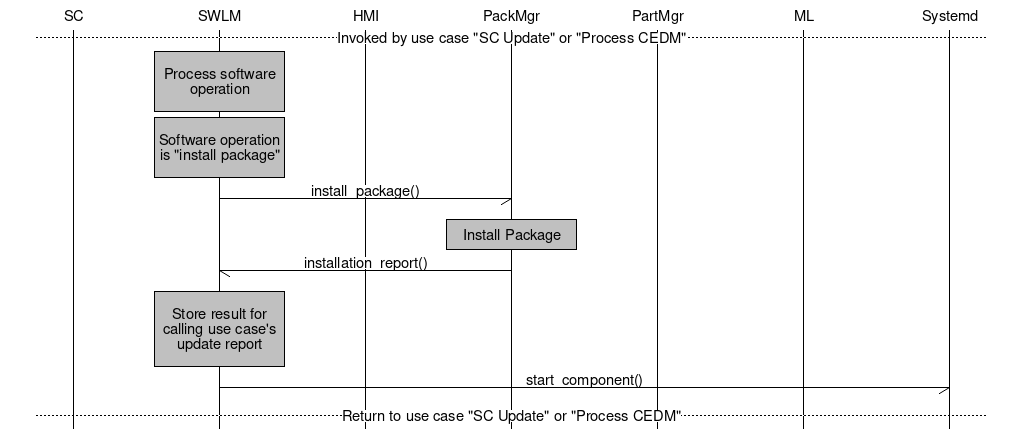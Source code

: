 #
#
# Sequence diagram description
#
# The sequence diagram description below is translated to
# a PNG image by mscgen (http://www.mcternan.me.uk/mscgen/)
# 
# Recompile updated diagrams to a png image with:
#  
#   mscgen -T png swm.msc
#

msc {
  width="1024";
  "SC",  "SWLM", "HMI", "PackMgr", "PartMgr", "ML", "Systemd";
  --- [ label="Invoked by use case \"SC Update\" or \"Process CEDM\""];
  "SWLM" box "SWLM" [ textbgcolour="silver", label = "\nProcess software operation\n" ];
  "SWLM" box "SWLM" [  textbgcolour="silver", label = "\nSoftware operation is \"install package\"\n" ];
  "SWLM" -> "PackMgr" [ label = "install_package()" ];
  "PackMgr" box "PackMgr" [ textbgcolour="silver", label = "Install Package" ];
  "PackMgr" -> "SWLM" [ label = "installation_report()" ];
  "SWLM" box "SWLM" [  textbgcolour="silver", label = "\nStore result for calling use case's update report\n" ];
  "SWLM" -> "Systemd" [ label = "start_component()" ];

  --- [ label = "Return to use case \"SC Update\" or \"Process CEDM\""];
}

